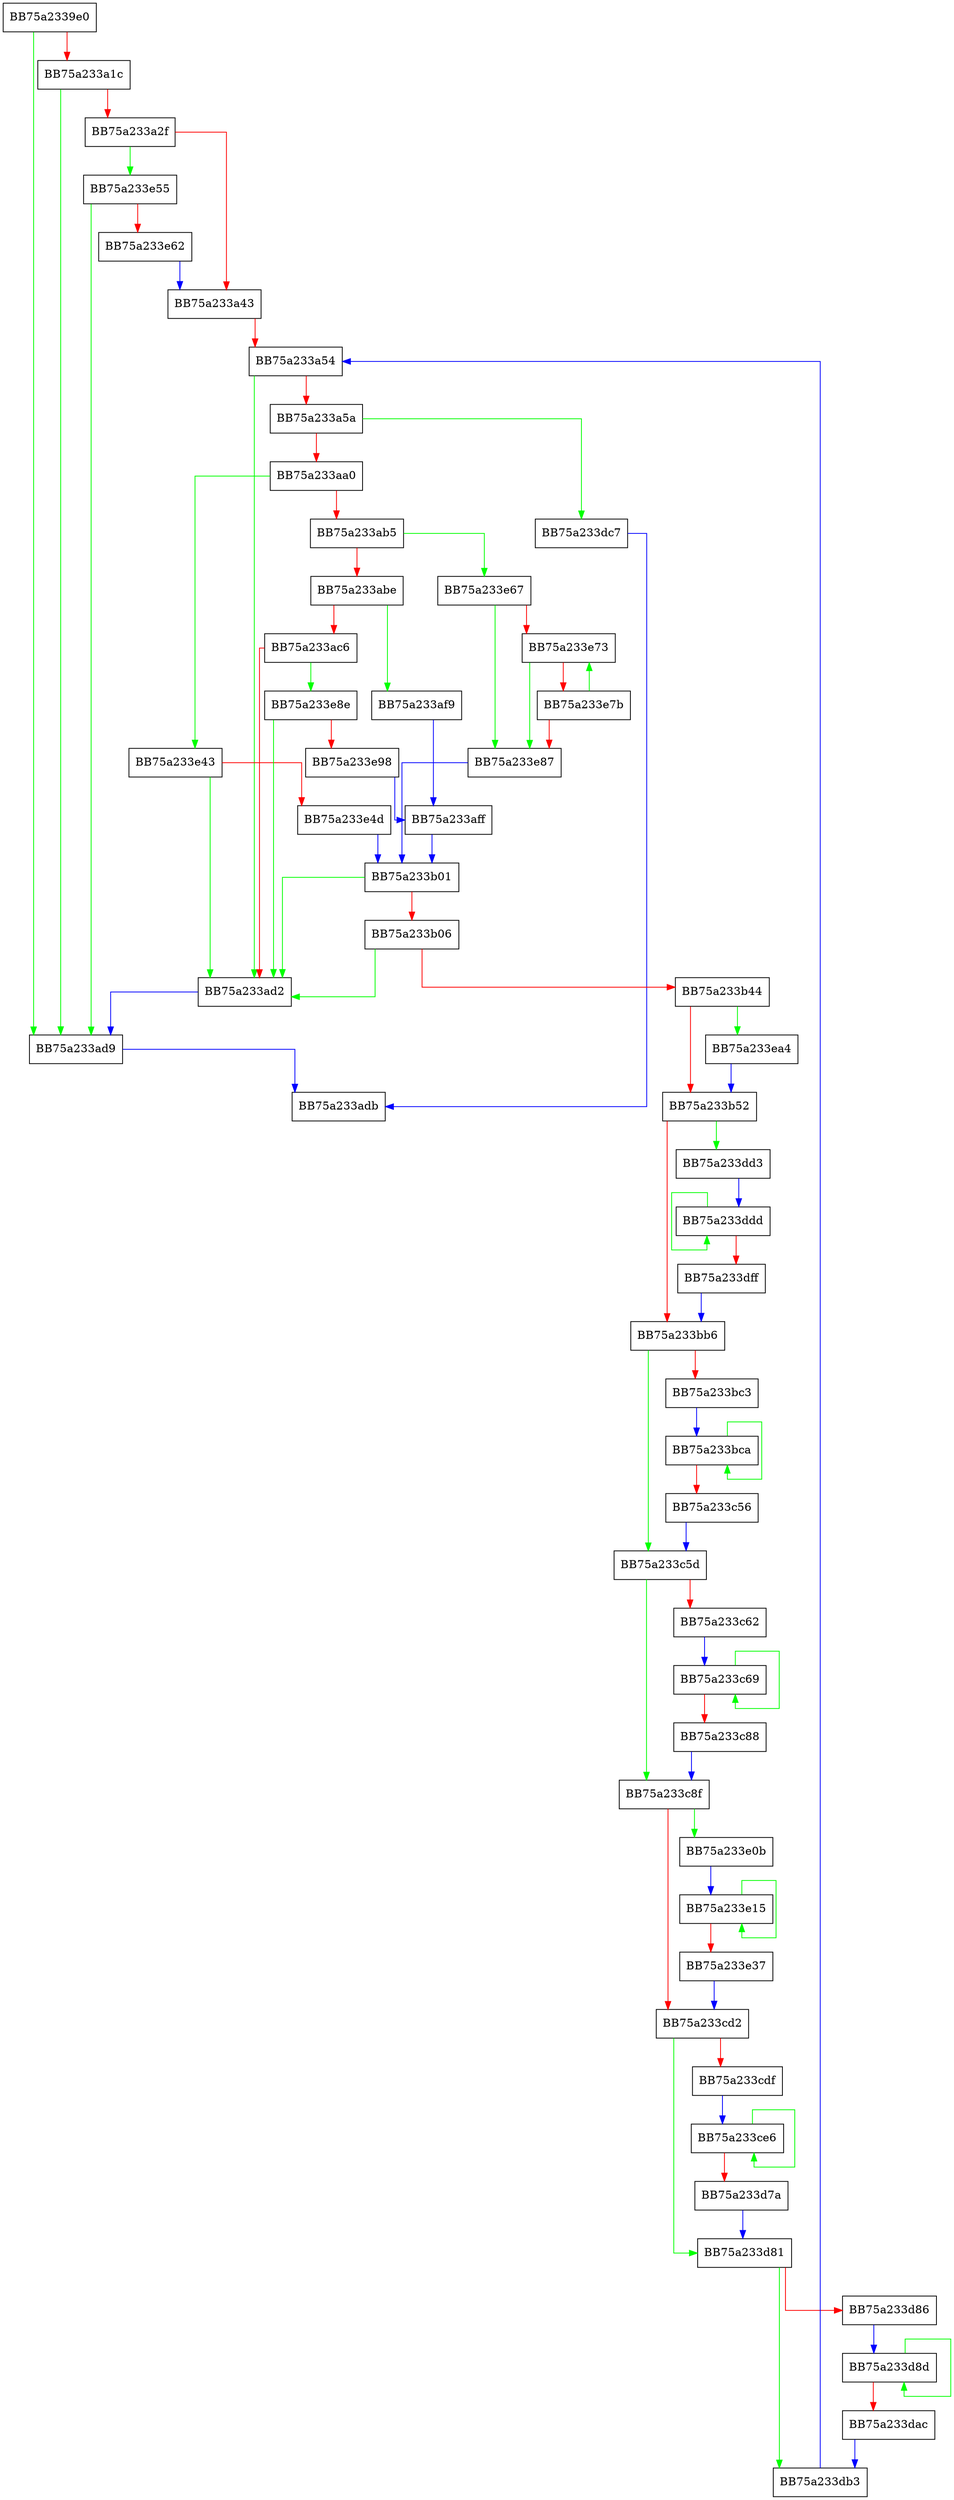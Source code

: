 digraph scan_peunpack_wonamecrc {
  node [shape="box"];
  graph [splines=ortho];
  BB75a2339e0 -> BB75a233ad9 [color="green"];
  BB75a2339e0 -> BB75a233a1c [color="red"];
  BB75a233a1c -> BB75a233ad9 [color="green"];
  BB75a233a1c -> BB75a233a2f [color="red"];
  BB75a233a2f -> BB75a233e55 [color="green"];
  BB75a233a2f -> BB75a233a43 [color="red"];
  BB75a233a43 -> BB75a233a54 [color="red"];
  BB75a233a54 -> BB75a233ad2 [color="green"];
  BB75a233a54 -> BB75a233a5a [color="red"];
  BB75a233a5a -> BB75a233dc7 [color="green"];
  BB75a233a5a -> BB75a233aa0 [color="red"];
  BB75a233aa0 -> BB75a233e43 [color="green"];
  BB75a233aa0 -> BB75a233ab5 [color="red"];
  BB75a233ab5 -> BB75a233e67 [color="green"];
  BB75a233ab5 -> BB75a233abe [color="red"];
  BB75a233abe -> BB75a233af9 [color="green"];
  BB75a233abe -> BB75a233ac6 [color="red"];
  BB75a233ac6 -> BB75a233e8e [color="green"];
  BB75a233ac6 -> BB75a233ad2 [color="red"];
  BB75a233ad2 -> BB75a233ad9 [color="blue"];
  BB75a233ad9 -> BB75a233adb [color="blue"];
  BB75a233af9 -> BB75a233aff [color="blue"];
  BB75a233aff -> BB75a233b01 [color="blue"];
  BB75a233b01 -> BB75a233ad2 [color="green"];
  BB75a233b01 -> BB75a233b06 [color="red"];
  BB75a233b06 -> BB75a233ad2 [color="green"];
  BB75a233b06 -> BB75a233b44 [color="red"];
  BB75a233b44 -> BB75a233ea4 [color="green"];
  BB75a233b44 -> BB75a233b52 [color="red"];
  BB75a233b52 -> BB75a233dd3 [color="green"];
  BB75a233b52 -> BB75a233bb6 [color="red"];
  BB75a233bb6 -> BB75a233c5d [color="green"];
  BB75a233bb6 -> BB75a233bc3 [color="red"];
  BB75a233bc3 -> BB75a233bca [color="blue"];
  BB75a233bca -> BB75a233bca [color="green"];
  BB75a233bca -> BB75a233c56 [color="red"];
  BB75a233c56 -> BB75a233c5d [color="blue"];
  BB75a233c5d -> BB75a233c8f [color="green"];
  BB75a233c5d -> BB75a233c62 [color="red"];
  BB75a233c62 -> BB75a233c69 [color="blue"];
  BB75a233c69 -> BB75a233c69 [color="green"];
  BB75a233c69 -> BB75a233c88 [color="red"];
  BB75a233c88 -> BB75a233c8f [color="blue"];
  BB75a233c8f -> BB75a233e0b [color="green"];
  BB75a233c8f -> BB75a233cd2 [color="red"];
  BB75a233cd2 -> BB75a233d81 [color="green"];
  BB75a233cd2 -> BB75a233cdf [color="red"];
  BB75a233cdf -> BB75a233ce6 [color="blue"];
  BB75a233ce6 -> BB75a233ce6 [color="green"];
  BB75a233ce6 -> BB75a233d7a [color="red"];
  BB75a233d7a -> BB75a233d81 [color="blue"];
  BB75a233d81 -> BB75a233db3 [color="green"];
  BB75a233d81 -> BB75a233d86 [color="red"];
  BB75a233d86 -> BB75a233d8d [color="blue"];
  BB75a233d8d -> BB75a233d8d [color="green"];
  BB75a233d8d -> BB75a233dac [color="red"];
  BB75a233dac -> BB75a233db3 [color="blue"];
  BB75a233db3 -> BB75a233a54 [color="blue"];
  BB75a233dc7 -> BB75a233adb [color="blue"];
  BB75a233dd3 -> BB75a233ddd [color="blue"];
  BB75a233ddd -> BB75a233ddd [color="green"];
  BB75a233ddd -> BB75a233dff [color="red"];
  BB75a233dff -> BB75a233bb6 [color="blue"];
  BB75a233e0b -> BB75a233e15 [color="blue"];
  BB75a233e15 -> BB75a233e15 [color="green"];
  BB75a233e15 -> BB75a233e37 [color="red"];
  BB75a233e37 -> BB75a233cd2 [color="blue"];
  BB75a233e43 -> BB75a233ad2 [color="green"];
  BB75a233e43 -> BB75a233e4d [color="red"];
  BB75a233e4d -> BB75a233b01 [color="blue"];
  BB75a233e55 -> BB75a233ad9 [color="green"];
  BB75a233e55 -> BB75a233e62 [color="red"];
  BB75a233e62 -> BB75a233a43 [color="blue"];
  BB75a233e67 -> BB75a233e87 [color="green"];
  BB75a233e67 -> BB75a233e73 [color="red"];
  BB75a233e73 -> BB75a233e87 [color="green"];
  BB75a233e73 -> BB75a233e7b [color="red"];
  BB75a233e7b -> BB75a233e73 [color="green"];
  BB75a233e7b -> BB75a233e87 [color="red"];
  BB75a233e87 -> BB75a233b01 [color="blue"];
  BB75a233e8e -> BB75a233ad2 [color="green"];
  BB75a233e8e -> BB75a233e98 [color="red"];
  BB75a233e98 -> BB75a233aff [color="blue"];
  BB75a233ea4 -> BB75a233b52 [color="blue"];
}